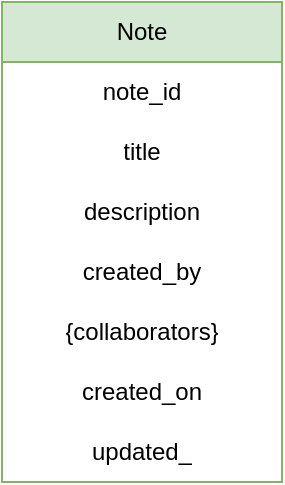 <mxfile version="26.0.11">
  <diagram name="Page-1" id="EfIhlPZ-vUNYAwpbYTHF">
    <mxGraphModel dx="1046" dy="785" grid="1" gridSize="10" guides="1" tooltips="1" connect="1" arrows="1" fold="1" page="1" pageScale="1" pageWidth="850" pageHeight="1100" math="0" shadow="0">
      <root>
        <mxCell id="0" />
        <mxCell id="1" parent="0" />
        <mxCell id="sNOWoe0nxI7XhDc8fUZZ-1" value="Note" style="swimlane;fontStyle=0;childLayout=stackLayout;horizontal=1;startSize=30;horizontalStack=0;resizeParent=1;resizeParentMax=0;resizeLast=0;collapsible=1;marginBottom=0;whiteSpace=wrap;html=1;fillColor=#d5e8d4;strokeColor=#82b366;align=center;" vertex="1" parent="1">
          <mxGeometry x="100" y="110" width="140" height="240" as="geometry" />
        </mxCell>
        <mxCell id="sNOWoe0nxI7XhDc8fUZZ-2" value="note_id" style="text;strokeColor=none;fillColor=none;align=center;verticalAlign=middle;spacingLeft=4;spacingRight=4;overflow=hidden;points=[[0,0.5],[1,0.5]];portConstraint=eastwest;rotatable=0;whiteSpace=wrap;html=1;" vertex="1" parent="sNOWoe0nxI7XhDc8fUZZ-1">
          <mxGeometry y="30" width="140" height="30" as="geometry" />
        </mxCell>
        <mxCell id="sNOWoe0nxI7XhDc8fUZZ-3" value="title" style="text;strokeColor=none;fillColor=none;align=center;verticalAlign=middle;spacingLeft=4;spacingRight=4;overflow=hidden;points=[[0,0.5],[1,0.5]];portConstraint=eastwest;rotatable=0;whiteSpace=wrap;html=1;" vertex="1" parent="sNOWoe0nxI7XhDc8fUZZ-1">
          <mxGeometry y="60" width="140" height="30" as="geometry" />
        </mxCell>
        <mxCell id="sNOWoe0nxI7XhDc8fUZZ-4" value="description" style="text;strokeColor=none;fillColor=none;align=center;verticalAlign=middle;spacingLeft=4;spacingRight=4;overflow=hidden;points=[[0,0.5],[1,0.5]];portConstraint=eastwest;rotatable=0;whiteSpace=wrap;html=1;" vertex="1" parent="sNOWoe0nxI7XhDc8fUZZ-1">
          <mxGeometry y="90" width="140" height="30" as="geometry" />
        </mxCell>
        <mxCell id="sNOWoe0nxI7XhDc8fUZZ-5" value="created_by" style="text;strokeColor=none;fillColor=none;align=center;verticalAlign=middle;spacingLeft=4;spacingRight=4;overflow=hidden;points=[[0,0.5],[1,0.5]];portConstraint=eastwest;rotatable=0;whiteSpace=wrap;html=1;" vertex="1" parent="sNOWoe0nxI7XhDc8fUZZ-1">
          <mxGeometry y="120" width="140" height="30" as="geometry" />
        </mxCell>
        <mxCell id="sNOWoe0nxI7XhDc8fUZZ-6" value="{collaborators}" style="text;strokeColor=none;fillColor=none;align=center;verticalAlign=middle;spacingLeft=4;spacingRight=4;overflow=hidden;points=[[0,0.5],[1,0.5]];portConstraint=eastwest;rotatable=0;whiteSpace=wrap;html=1;" vertex="1" parent="sNOWoe0nxI7XhDc8fUZZ-1">
          <mxGeometry y="150" width="140" height="30" as="geometry" />
        </mxCell>
        <mxCell id="sNOWoe0nxI7XhDc8fUZZ-7" value="created_on" style="text;strokeColor=none;fillColor=none;align=center;verticalAlign=middle;spacingLeft=4;spacingRight=4;overflow=hidden;points=[[0,0.5],[1,0.5]];portConstraint=eastwest;rotatable=0;whiteSpace=wrap;html=1;" vertex="1" parent="sNOWoe0nxI7XhDc8fUZZ-1">
          <mxGeometry y="180" width="140" height="30" as="geometry" />
        </mxCell>
        <mxCell id="sNOWoe0nxI7XhDc8fUZZ-8" value="updated_" style="text;strokeColor=none;fillColor=none;align=center;verticalAlign=middle;spacingLeft=4;spacingRight=4;overflow=hidden;points=[[0,0.5],[1,0.5]];portConstraint=eastwest;rotatable=0;whiteSpace=wrap;html=1;" vertex="1" parent="sNOWoe0nxI7XhDc8fUZZ-1">
          <mxGeometry y="210" width="140" height="30" as="geometry" />
        </mxCell>
      </root>
    </mxGraphModel>
  </diagram>
</mxfile>
